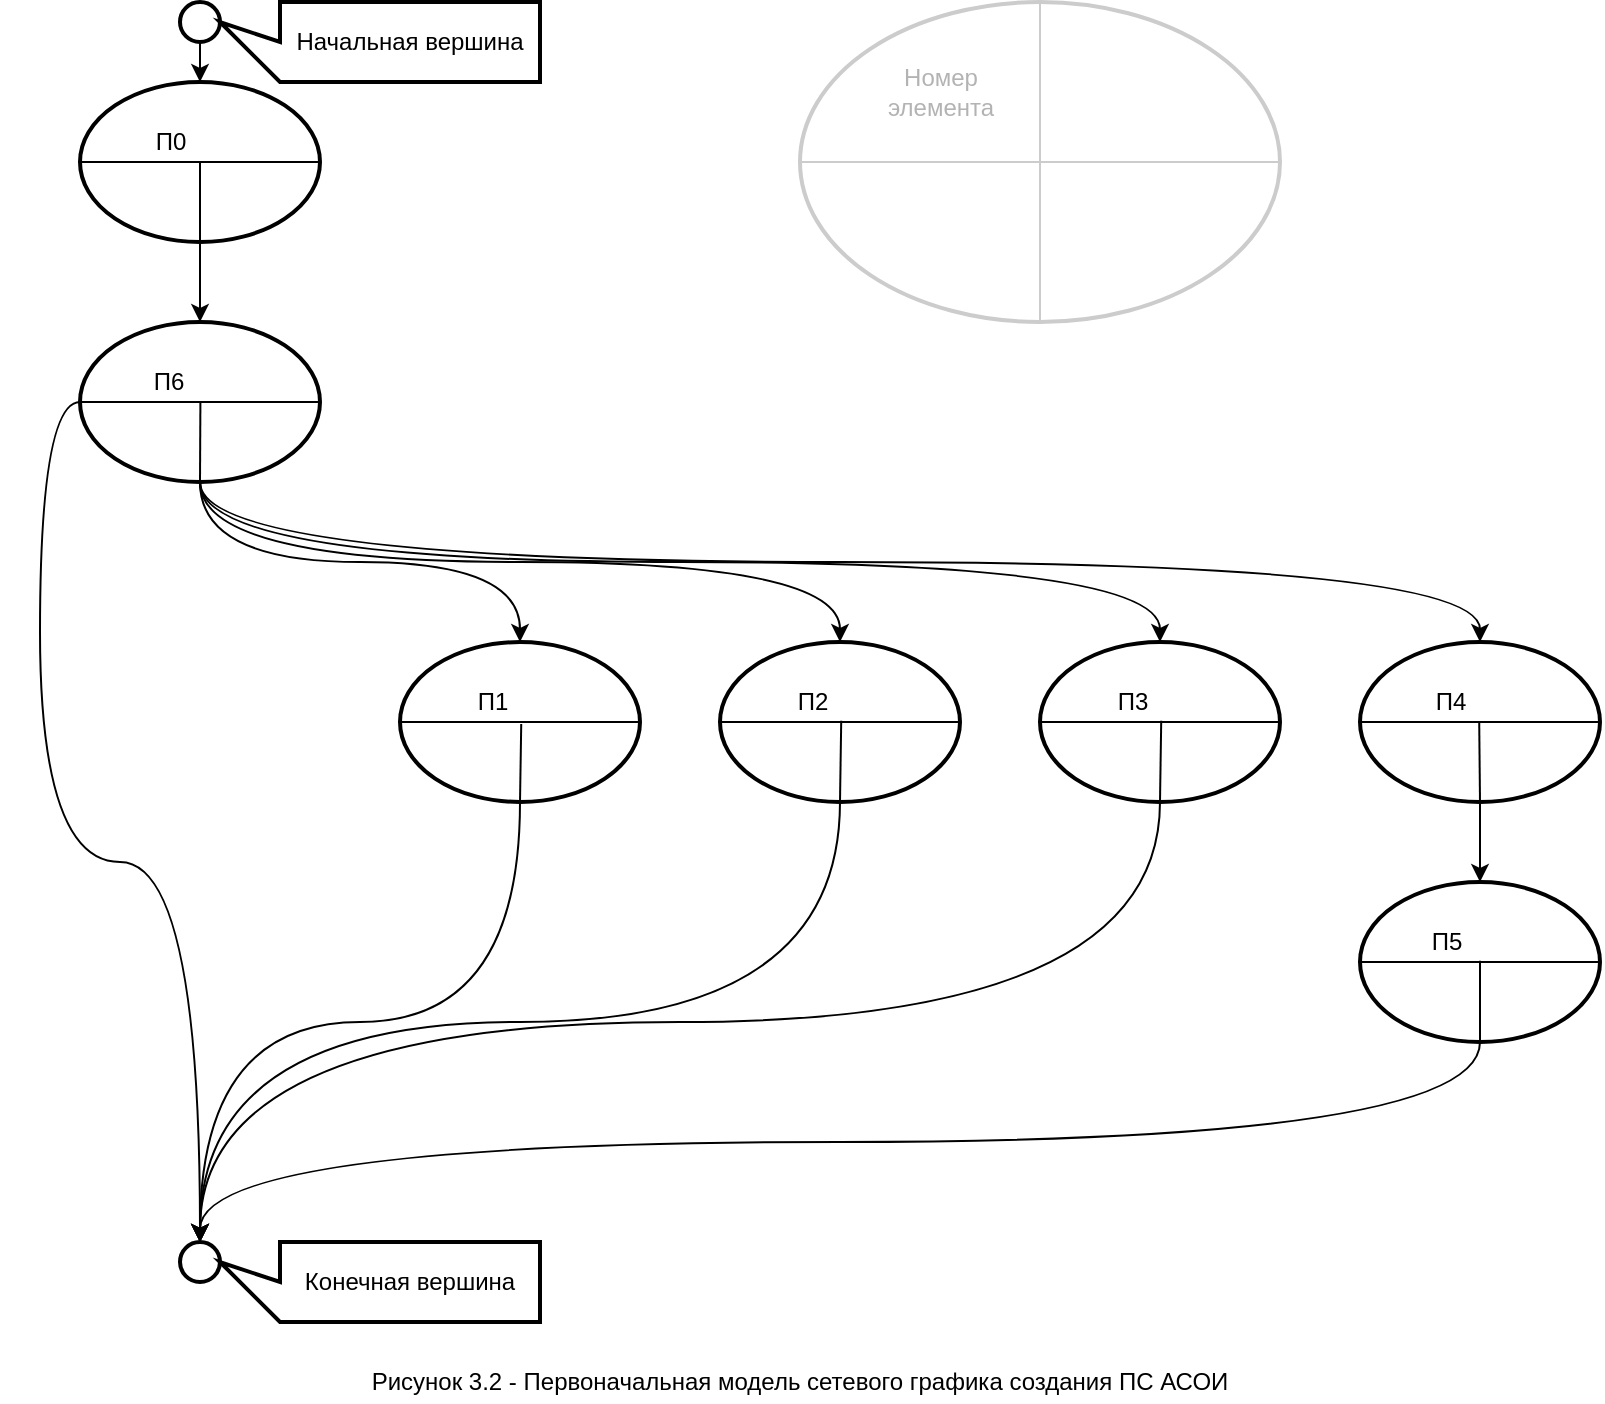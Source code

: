 <mxfile version="16.5.1" type="device"><diagram id="NjtvxU6qpbUFUUGvUDc5" name="Page-1"><mxGraphModel dx="1038" dy="660" grid="1" gridSize="10" guides="1" tooltips="1" connect="1" arrows="1" fold="1" page="1" pageScale="1" pageWidth="850" pageHeight="1100" math="0" shadow="0"><root><mxCell id="0"/><mxCell id="1" parent="0"/><mxCell id="Uh6jnRZ7WIt_sCiekef7-32" style="edgeStyle=orthogonalEdgeStyle;curved=1;rounded=0;orthogonalLoop=1;jettySize=auto;html=1;exitX=0.5;exitY=1;exitDx=0;exitDy=0;entryX=0.5;entryY=0;entryDx=0;entryDy=0;endArrow=classic;endFill=1;" parent="1" source="Uh6jnRZ7WIt_sCiekef7-8" target="Uh6jnRZ7WIt_sCiekef7-12" edge="1"><mxGeometry relative="1" as="geometry"/></mxCell><mxCell id="Uh6jnRZ7WIt_sCiekef7-34" style="edgeStyle=orthogonalEdgeStyle;curved=1;rounded=0;orthogonalLoop=1;jettySize=auto;html=1;exitX=0.5;exitY=1;exitDx=0;exitDy=0;endArrow=classic;endFill=1;" parent="1" source="Uh6jnRZ7WIt_sCiekef7-8" target="Uh6jnRZ7WIt_sCiekef7-18" edge="1"><mxGeometry relative="1" as="geometry"/></mxCell><mxCell id="Uh6jnRZ7WIt_sCiekef7-35" style="edgeStyle=orthogonalEdgeStyle;curved=1;rounded=0;orthogonalLoop=1;jettySize=auto;html=1;exitX=0.5;exitY=1;exitDx=0;exitDy=0;entryX=0.5;entryY=0;entryDx=0;entryDy=0;endArrow=classic;endFill=1;" parent="1" source="Uh6jnRZ7WIt_sCiekef7-8" target="Uh6jnRZ7WIt_sCiekef7-21" edge="1"><mxGeometry relative="1" as="geometry"/></mxCell><mxCell id="Uh6jnRZ7WIt_sCiekef7-36" style="edgeStyle=orthogonalEdgeStyle;curved=1;rounded=0;orthogonalLoop=1;jettySize=auto;html=1;exitX=0.5;exitY=1;exitDx=0;exitDy=0;entryX=0.5;entryY=0;entryDx=0;entryDy=0;endArrow=classic;endFill=1;" parent="1" source="Uh6jnRZ7WIt_sCiekef7-8" target="Uh6jnRZ7WIt_sCiekef7-15" edge="1"><mxGeometry relative="1" as="geometry"/></mxCell><mxCell id="Uh6jnRZ7WIt_sCiekef7-47" style="edgeStyle=orthogonalEdgeStyle;curved=1;rounded=0;orthogonalLoop=1;jettySize=auto;html=1;exitX=0;exitY=0.5;exitDx=0;exitDy=0;entryX=0.5;entryY=0;entryDx=0;entryDy=0;endArrow=classic;endFill=1;" parent="1" source="Uh6jnRZ7WIt_sCiekef7-8" target="Uh6jnRZ7WIt_sCiekef7-39" edge="1"><mxGeometry relative="1" as="geometry"/></mxCell><mxCell id="Uh6jnRZ7WIt_sCiekef7-8" value="" style="ellipse;whiteSpace=wrap;html=1;strokeWidth=2;" parent="1" vertex="1"><mxGeometry x="80" y="200" width="120" height="80" as="geometry"/></mxCell><mxCell id="Uh6jnRZ7WIt_sCiekef7-9" style="rounded=0;orthogonalLoop=1;jettySize=auto;html=1;exitX=0;exitY=0.5;exitDx=0;exitDy=0;entryX=1;entryY=0.5;entryDx=0;entryDy=0;endArrow=none;endFill=0;" parent="1" source="Uh6jnRZ7WIt_sCiekef7-8" target="Uh6jnRZ7WIt_sCiekef7-8" edge="1"><mxGeometry relative="1" as="geometry"/></mxCell><mxCell id="Uh6jnRZ7WIt_sCiekef7-10" style="edgeStyle=none;rounded=0;orthogonalLoop=1;jettySize=auto;html=1;exitX=1.04;exitY=1.01;exitDx=0;exitDy=0;entryX=0.5;entryY=1;entryDx=0;entryDy=0;endArrow=none;endFill=0;exitPerimeter=0;" parent="1" source="Uh6jnRZ7WIt_sCiekef7-51" target="Uh6jnRZ7WIt_sCiekef7-8" edge="1"><mxGeometry relative="1" as="geometry"/></mxCell><mxCell id="Uh6jnRZ7WIt_sCiekef7-28" style="edgeStyle=orthogonalEdgeStyle;curved=1;rounded=0;orthogonalLoop=1;jettySize=auto;html=1;exitX=0.5;exitY=1;exitDx=0;exitDy=0;entryX=0.5;entryY=0;entryDx=0;entryDy=0;endArrow=classic;endFill=1;" parent="1" source="Uh6jnRZ7WIt_sCiekef7-1" target="Uh6jnRZ7WIt_sCiekef7-8" edge="1"><mxGeometry relative="1" as="geometry"/></mxCell><mxCell id="Uh6jnRZ7WIt_sCiekef7-1" value="" style="ellipse;whiteSpace=wrap;html=1;strokeWidth=2;" parent="1" vertex="1"><mxGeometry x="80" y="80" width="120" height="80" as="geometry"/></mxCell><mxCell id="Uh6jnRZ7WIt_sCiekef7-2" style="rounded=0;orthogonalLoop=1;jettySize=auto;html=1;exitX=0;exitY=0.5;exitDx=0;exitDy=0;entryX=1;entryY=0.5;entryDx=0;entryDy=0;endArrow=none;endFill=0;" parent="1" source="Uh6jnRZ7WIt_sCiekef7-1" target="Uh6jnRZ7WIt_sCiekef7-1" edge="1"><mxGeometry relative="1" as="geometry"/></mxCell><mxCell id="Uh6jnRZ7WIt_sCiekef7-3" style="edgeStyle=none;rounded=0;orthogonalLoop=1;jettySize=auto;html=1;entryX=0.5;entryY=1;entryDx=0;entryDy=0;endArrow=none;endFill=0;" parent="1" target="Uh6jnRZ7WIt_sCiekef7-1" edge="1"><mxGeometry relative="1" as="geometry"><mxPoint x="140" y="120" as="sourcePoint"/></mxGeometry></mxCell><mxCell id="Uh6jnRZ7WIt_sCiekef7-41" style="edgeStyle=orthogonalEdgeStyle;curved=1;rounded=0;orthogonalLoop=1;jettySize=auto;html=1;exitX=0.5;exitY=1;exitDx=0;exitDy=0;entryX=0.5;entryY=0;entryDx=0;entryDy=0;endArrow=classic;endFill=1;" parent="1" source="Uh6jnRZ7WIt_sCiekef7-12" target="Uh6jnRZ7WIt_sCiekef7-39" edge="1"><mxGeometry relative="1" as="geometry"/></mxCell><mxCell id="Uh6jnRZ7WIt_sCiekef7-12" value="" style="ellipse;whiteSpace=wrap;html=1;strokeWidth=2;" parent="1" vertex="1"><mxGeometry x="240" y="360" width="120" height="80" as="geometry"/></mxCell><mxCell id="Uh6jnRZ7WIt_sCiekef7-13" style="rounded=0;orthogonalLoop=1;jettySize=auto;html=1;exitX=0;exitY=0.5;exitDx=0;exitDy=0;entryX=1;entryY=0.5;entryDx=0;entryDy=0;endArrow=none;endFill=0;" parent="1" source="Uh6jnRZ7WIt_sCiekef7-12" target="Uh6jnRZ7WIt_sCiekef7-12" edge="1"><mxGeometry relative="1" as="geometry"/></mxCell><mxCell id="Uh6jnRZ7WIt_sCiekef7-14" style="edgeStyle=none;rounded=0;orthogonalLoop=1;jettySize=auto;html=1;exitX=0.987;exitY=1.05;exitDx=0;exitDy=0;entryX=0.5;entryY=1;entryDx=0;entryDy=0;endArrow=none;endFill=0;exitPerimeter=0;" parent="1" source="Uh6jnRZ7WIt_sCiekef7-52" target="Uh6jnRZ7WIt_sCiekef7-12" edge="1"><mxGeometry relative="1" as="geometry"/></mxCell><mxCell id="Uh6jnRZ7WIt_sCiekef7-42" style="edgeStyle=orthogonalEdgeStyle;curved=1;rounded=0;orthogonalLoop=1;jettySize=auto;html=1;exitX=0.5;exitY=1;exitDx=0;exitDy=0;entryX=0.5;entryY=0;entryDx=0;entryDy=0;endArrow=classic;endFill=1;" parent="1" source="Uh6jnRZ7WIt_sCiekef7-15" target="Uh6jnRZ7WIt_sCiekef7-39" edge="1"><mxGeometry relative="1" as="geometry"/></mxCell><mxCell id="Uh6jnRZ7WIt_sCiekef7-15" value="" style="ellipse;whiteSpace=wrap;html=1;strokeWidth=2;" parent="1" vertex="1"><mxGeometry x="400" y="360" width="120" height="80" as="geometry"/></mxCell><mxCell id="Uh6jnRZ7WIt_sCiekef7-16" style="rounded=0;orthogonalLoop=1;jettySize=auto;html=1;exitX=0;exitY=0.5;exitDx=0;exitDy=0;entryX=1;entryY=0.5;entryDx=0;entryDy=0;endArrow=none;endFill=0;" parent="1" source="Uh6jnRZ7WIt_sCiekef7-15" target="Uh6jnRZ7WIt_sCiekef7-15" edge="1"><mxGeometry relative="1" as="geometry"/></mxCell><mxCell id="Uh6jnRZ7WIt_sCiekef7-17" style="edgeStyle=none;rounded=0;orthogonalLoop=1;jettySize=auto;html=1;exitX=0.987;exitY=0.97;exitDx=0;exitDy=0;entryX=0.5;entryY=1;entryDx=0;entryDy=0;endArrow=none;endFill=0;exitPerimeter=0;" parent="1" source="Uh6jnRZ7WIt_sCiekef7-53" target="Uh6jnRZ7WIt_sCiekef7-15" edge="1"><mxGeometry relative="1" as="geometry"/></mxCell><mxCell id="Uh6jnRZ7WIt_sCiekef7-43" style="edgeStyle=orthogonalEdgeStyle;curved=1;rounded=0;orthogonalLoop=1;jettySize=auto;html=1;exitX=0.5;exitY=1;exitDx=0;exitDy=0;entryX=0.5;entryY=0;entryDx=0;entryDy=0;endArrow=classic;endFill=1;" parent="1" source="Uh6jnRZ7WIt_sCiekef7-18" target="Uh6jnRZ7WIt_sCiekef7-39" edge="1"><mxGeometry relative="1" as="geometry"/></mxCell><mxCell id="Uh6jnRZ7WIt_sCiekef7-18" value="" style="ellipse;whiteSpace=wrap;html=1;strokeWidth=2;" parent="1" vertex="1"><mxGeometry x="560" y="360" width="120" height="80" as="geometry"/></mxCell><mxCell id="Uh6jnRZ7WIt_sCiekef7-19" style="rounded=0;orthogonalLoop=1;jettySize=auto;html=1;exitX=0;exitY=0.5;exitDx=0;exitDy=0;entryX=1;entryY=0.5;entryDx=0;entryDy=0;endArrow=none;endFill=0;" parent="1" source="Uh6jnRZ7WIt_sCiekef7-18" target="Uh6jnRZ7WIt_sCiekef7-18" edge="1"><mxGeometry relative="1" as="geometry"/></mxCell><mxCell id="Uh6jnRZ7WIt_sCiekef7-20" style="edgeStyle=none;rounded=0;orthogonalLoop=1;jettySize=auto;html=1;exitX=0.987;exitY=0.97;exitDx=0;exitDy=0;entryX=0.5;entryY=1;entryDx=0;entryDy=0;endArrow=none;endFill=0;exitPerimeter=0;" parent="1" source="Uh6jnRZ7WIt_sCiekef7-56" target="Uh6jnRZ7WIt_sCiekef7-18" edge="1"><mxGeometry relative="1" as="geometry"/></mxCell><mxCell id="Uh6jnRZ7WIt_sCiekef7-37" style="edgeStyle=orthogonalEdgeStyle;curved=1;rounded=0;orthogonalLoop=1;jettySize=auto;html=1;exitX=0.5;exitY=1;exitDx=0;exitDy=0;entryX=0.5;entryY=0;entryDx=0;entryDy=0;endArrow=classic;endFill=1;" parent="1" source="Uh6jnRZ7WIt_sCiekef7-21" target="Uh6jnRZ7WIt_sCiekef7-24" edge="1"><mxGeometry relative="1" as="geometry"/></mxCell><mxCell id="Uh6jnRZ7WIt_sCiekef7-21" value="" style="ellipse;whiteSpace=wrap;html=1;strokeWidth=2;" parent="1" vertex="1"><mxGeometry x="720" y="360" width="120" height="80" as="geometry"/></mxCell><mxCell id="Uh6jnRZ7WIt_sCiekef7-22" style="rounded=0;orthogonalLoop=1;jettySize=auto;html=1;exitX=0;exitY=0.5;exitDx=0;exitDy=0;entryX=1;entryY=0.5;entryDx=0;entryDy=0;endArrow=none;endFill=0;" parent="1" source="Uh6jnRZ7WIt_sCiekef7-21" target="Uh6jnRZ7WIt_sCiekef7-21" edge="1"><mxGeometry relative="1" as="geometry"/></mxCell><mxCell id="Uh6jnRZ7WIt_sCiekef7-23" style="edgeStyle=none;rounded=0;orthogonalLoop=1;jettySize=auto;html=1;exitX=0.987;exitY=1.01;exitDx=0;exitDy=0;entryX=0.5;entryY=1;entryDx=0;entryDy=0;endArrow=none;endFill=0;exitPerimeter=0;" parent="1" source="Uh6jnRZ7WIt_sCiekef7-57" target="Uh6jnRZ7WIt_sCiekef7-21" edge="1"><mxGeometry relative="1" as="geometry"/></mxCell><mxCell id="Uh6jnRZ7WIt_sCiekef7-45" style="edgeStyle=orthogonalEdgeStyle;curved=1;rounded=0;orthogonalLoop=1;jettySize=auto;html=1;exitX=0.5;exitY=1;exitDx=0;exitDy=0;entryX=0.5;entryY=0;entryDx=0;entryDy=0;endArrow=classic;endFill=1;" parent="1" source="Uh6jnRZ7WIt_sCiekef7-24" target="Uh6jnRZ7WIt_sCiekef7-39" edge="1"><mxGeometry relative="1" as="geometry"/></mxCell><mxCell id="Uh6jnRZ7WIt_sCiekef7-24" value="" style="ellipse;whiteSpace=wrap;html=1;strokeWidth=2;" parent="1" vertex="1"><mxGeometry x="720" y="480" width="120" height="80" as="geometry"/></mxCell><mxCell id="Uh6jnRZ7WIt_sCiekef7-25" style="rounded=0;orthogonalLoop=1;jettySize=auto;html=1;exitX=0;exitY=0.5;exitDx=0;exitDy=0;entryX=1;entryY=0.5;entryDx=0;entryDy=0;endArrow=none;endFill=0;" parent="1" source="Uh6jnRZ7WIt_sCiekef7-24" target="Uh6jnRZ7WIt_sCiekef7-24" edge="1"><mxGeometry relative="1" as="geometry"/></mxCell><mxCell id="Uh6jnRZ7WIt_sCiekef7-26" style="edgeStyle=none;rounded=0;orthogonalLoop=1;jettySize=auto;html=1;exitX=1.067;exitY=0.97;exitDx=0;exitDy=0;entryX=0.5;entryY=1;entryDx=0;entryDy=0;endArrow=none;endFill=0;exitPerimeter=0;" parent="1" source="Uh6jnRZ7WIt_sCiekef7-58" target="Uh6jnRZ7WIt_sCiekef7-24" edge="1"><mxGeometry relative="1" as="geometry"/></mxCell><mxCell id="Uh6jnRZ7WIt_sCiekef7-40" style="edgeStyle=orthogonalEdgeStyle;curved=1;rounded=0;orthogonalLoop=1;jettySize=auto;html=1;exitX=0.5;exitY=1;exitDx=0;exitDy=0;endArrow=classic;endFill=1;" parent="1" source="Uh6jnRZ7WIt_sCiekef7-38" edge="1"><mxGeometry relative="1" as="geometry"><mxPoint x="140" y="80" as="targetPoint"/></mxGeometry></mxCell><mxCell id="Uh6jnRZ7WIt_sCiekef7-38" value="" style="ellipse;whiteSpace=wrap;html=1;aspect=fixed;strokeWidth=2;" parent="1" vertex="1"><mxGeometry x="130" y="40" width="20" height="20" as="geometry"/></mxCell><mxCell id="Uh6jnRZ7WIt_sCiekef7-39" value="" style="ellipse;whiteSpace=wrap;html=1;aspect=fixed;strokeWidth=2;" parent="1" vertex="1"><mxGeometry x="130" y="660" width="20" height="20" as="geometry"/></mxCell><mxCell id="Uh6jnRZ7WIt_sCiekef7-48" value="Начальная вершина" style="shape=callout;whiteSpace=wrap;html=1;perimeter=calloutPerimeter;strokeWidth=2;direction=south;position2=0.25;" parent="1" vertex="1"><mxGeometry x="150" y="40" width="160" height="40" as="geometry"/></mxCell><mxCell id="Uh6jnRZ7WIt_sCiekef7-49" value="Конечная вершина" style="shape=callout;whiteSpace=wrap;html=1;perimeter=calloutPerimeter;strokeWidth=2;direction=south;position2=0.25;" parent="1" vertex="1"><mxGeometry x="150" y="660" width="160" height="40" as="geometry"/></mxCell><mxCell id="Uh6jnRZ7WIt_sCiekef7-50" value="П0" style="text;html=1;align=center;verticalAlign=middle;resizable=0;points=[];autosize=1;strokeColor=none;fillColor=none;" parent="1" vertex="1"><mxGeometry x="110" y="100" width="30" height="20" as="geometry"/></mxCell><mxCell id="Uh6jnRZ7WIt_sCiekef7-51" value="П6" style="text;html=1;align=center;verticalAlign=middle;resizable=0;points=[];autosize=1;strokeColor=none;fillColor=none;" parent="1" vertex="1"><mxGeometry x="109" y="220" width="30" height="20" as="geometry"/></mxCell><mxCell id="Uh6jnRZ7WIt_sCiekef7-52" value="П1" style="text;html=1;align=center;verticalAlign=middle;resizable=0;points=[];autosize=1;strokeColor=none;fillColor=none;" parent="1" vertex="1"><mxGeometry x="271" y="380" width="30" height="20" as="geometry"/></mxCell><mxCell id="Uh6jnRZ7WIt_sCiekef7-53" value="П2" style="text;html=1;align=center;verticalAlign=middle;resizable=0;points=[];autosize=1;strokeColor=none;fillColor=none;" parent="1" vertex="1"><mxGeometry x="431" y="380" width="30" height="20" as="geometry"/></mxCell><mxCell id="Uh6jnRZ7WIt_sCiekef7-56" value="П3" style="text;html=1;align=center;verticalAlign=middle;resizable=0;points=[];autosize=1;strokeColor=none;fillColor=none;" parent="1" vertex="1"><mxGeometry x="591" y="380" width="30" height="20" as="geometry"/></mxCell><mxCell id="Uh6jnRZ7WIt_sCiekef7-57" value="П4" style="text;html=1;align=center;verticalAlign=middle;resizable=0;points=[];autosize=1;strokeColor=none;fillColor=none;" parent="1" vertex="1"><mxGeometry x="750" y="380" width="30" height="20" as="geometry"/></mxCell><mxCell id="Uh6jnRZ7WIt_sCiekef7-58" value="П5" style="text;html=1;align=center;verticalAlign=middle;resizable=0;points=[];autosize=1;strokeColor=none;fillColor=none;" parent="1" vertex="1"><mxGeometry x="748" y="500" width="30" height="20" as="geometry"/></mxCell><mxCell id="Uh6jnRZ7WIt_sCiekef7-59" value="Рисунок 3.2 - Первоначальная модель сетевого графика создания ПС АСОИ" style="rounded=0;whiteSpace=wrap;html=1;strokeWidth=2;fillColor=none;strokeColor=none;" parent="1" vertex="1"><mxGeometry x="40" y="720" width="800" height="20" as="geometry"/></mxCell><mxCell id="u73iVtnMcrsDzibZq7Co-1" value="" style="ellipse;whiteSpace=wrap;html=1;strokeWidth=2;strokeColor=#CCCCCC;fontColor=#B3B3B3;" vertex="1" parent="1"><mxGeometry x="440" y="40" width="240" height="160" as="geometry"/></mxCell><mxCell id="u73iVtnMcrsDzibZq7Co-2" style="edgeStyle=none;rounded=0;orthogonalLoop=1;jettySize=auto;html=1;exitX=0.5;exitY=0;exitDx=0;exitDy=0;entryX=0.5;entryY=1;entryDx=0;entryDy=0;endArrow=none;endFill=0;strokeColor=#CCCCCC;fontColor=#B3B3B3;" edge="1" parent="1" source="u73iVtnMcrsDzibZq7Co-1" target="u73iVtnMcrsDzibZq7Co-1"><mxGeometry relative="1" as="geometry"/></mxCell><mxCell id="u73iVtnMcrsDzibZq7Co-3" style="rounded=0;orthogonalLoop=1;jettySize=auto;html=1;exitX=0;exitY=0.5;exitDx=0;exitDy=0;entryX=1;entryY=0.5;entryDx=0;entryDy=0;endArrow=none;endFill=0;strokeColor=#CCCCCC;fontColor=#B3B3B3;" edge="1" parent="1" source="u73iVtnMcrsDzibZq7Co-1" target="u73iVtnMcrsDzibZq7Co-1"><mxGeometry relative="1" as="geometry"/></mxCell><mxCell id="u73iVtnMcrsDzibZq7Co-4" value="Номер&lt;br&gt;элемента" style="text;align=center;verticalAlign=middle;resizable=0;points=[];autosize=1;strokeColor=none;fillColor=none;fontColor=#B3B3B3;html=1;" vertex="1" parent="1"><mxGeometry x="475" y="70" width="70" height="30" as="geometry"/></mxCell></root></mxGraphModel></diagram></mxfile>